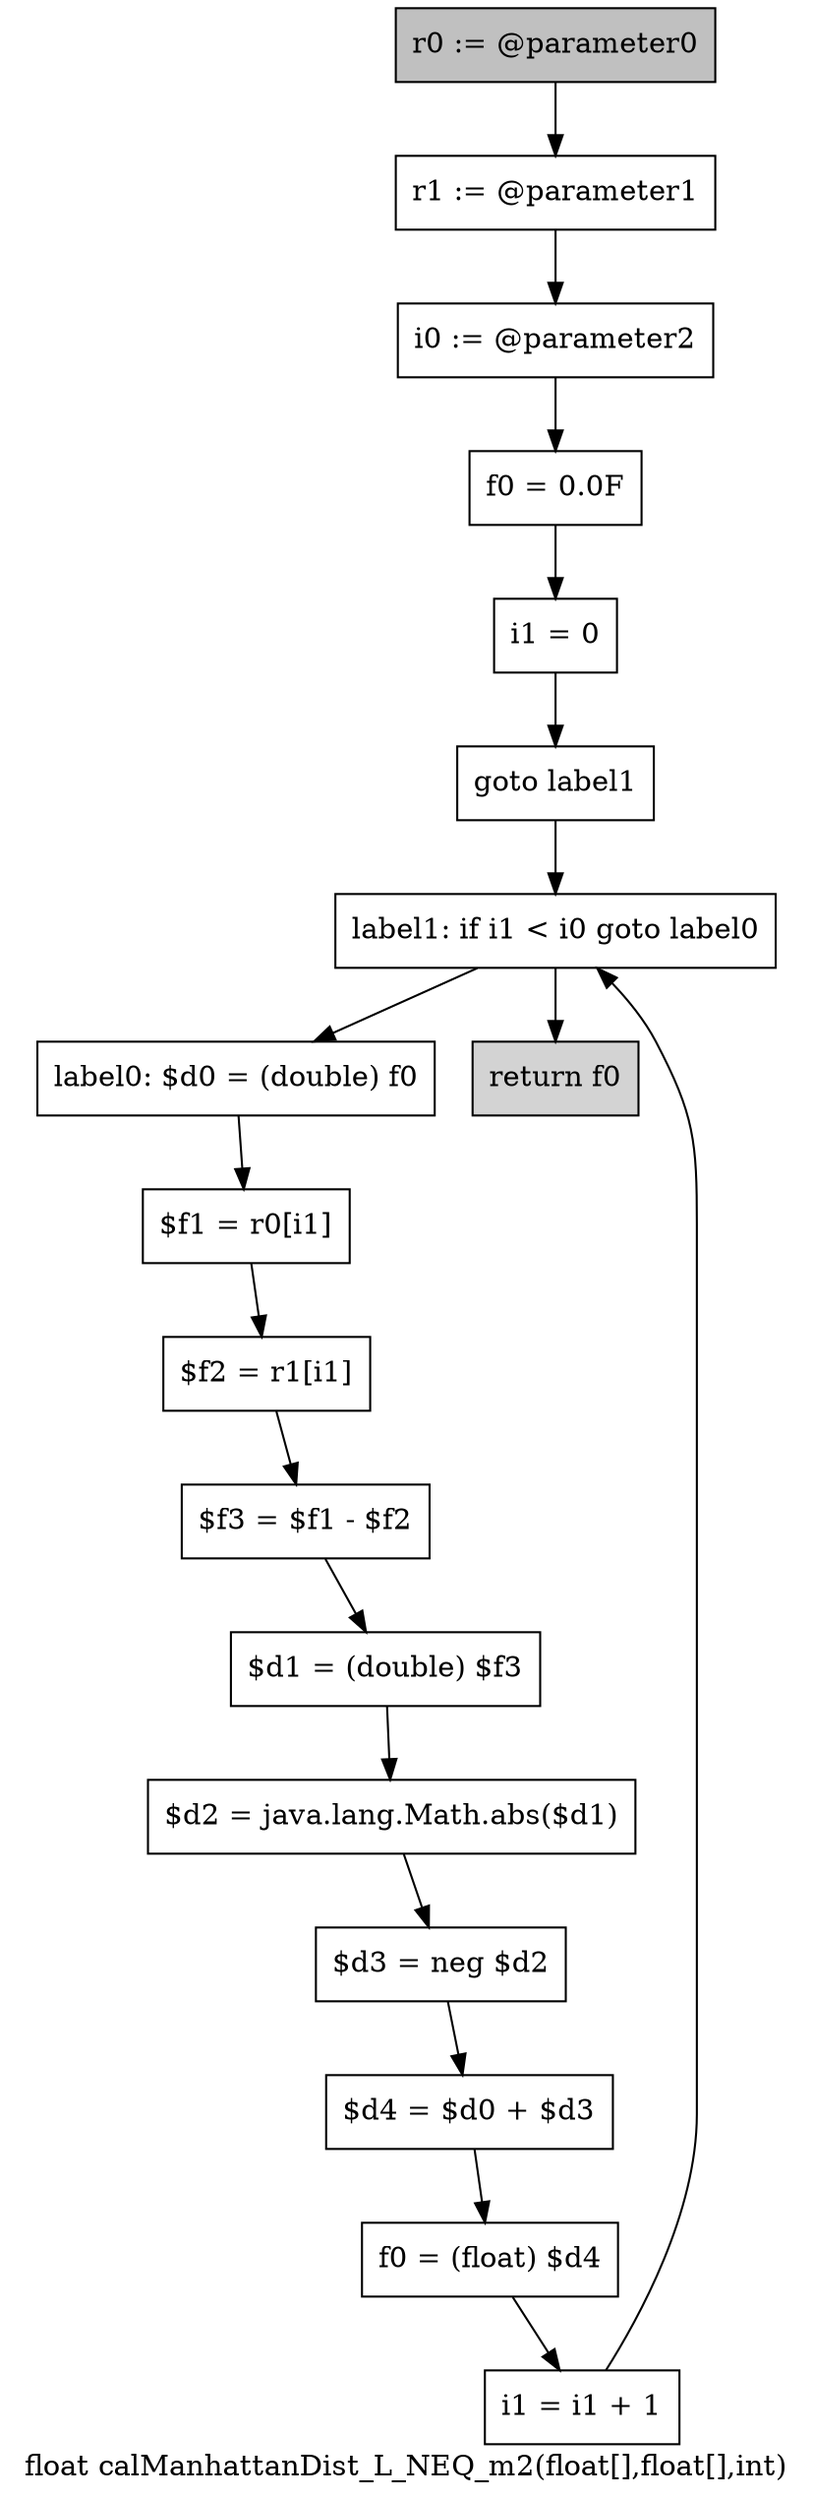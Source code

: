 digraph "float calManhattanDist_L_NEQ_m2(float[],float[],int)" {
    label="float calManhattanDist_L_NEQ_m2(float[],float[],int)";
    node [shape=box];
    "0" [style=filled,fillcolor=gray,label="r0 := @parameter0",];
    "1" [label="r1 := @parameter1",];
    "0"->"1";
    "2" [label="i0 := @parameter2",];
    "1"->"2";
    "3" [label="f0 = 0.0F",];
    "2"->"3";
    "4" [label="i1 = 0",];
    "3"->"4";
    "5" [label="goto label1",];
    "4"->"5";
    "16" [label="label1: if i1 < i0 goto label0",];
    "5"->"16";
    "6" [label="label0: $d0 = (double) f0",];
    "7" [label="$f1 = r0[i1]",];
    "6"->"7";
    "8" [label="$f2 = r1[i1]",];
    "7"->"8";
    "9" [label="$f3 = $f1 - $f2",];
    "8"->"9";
    "10" [label="$d1 = (double) $f3",];
    "9"->"10";
    "11" [label="$d2 = java.lang.Math.abs($d1)",];
    "10"->"11";
    "12" [label="$d3 = neg $d2",];
    "11"->"12";
    "13" [label="$d4 = $d0 + $d3",];
    "12"->"13";
    "14" [label="f0 = (float) $d4",];
    "13"->"14";
    "15" [label="i1 = i1 + 1",];
    "14"->"15";
    "15"->"16";
    "16"->"6";
    "17" [style=filled,fillcolor=lightgray,label="return f0",];
    "16"->"17";
}
